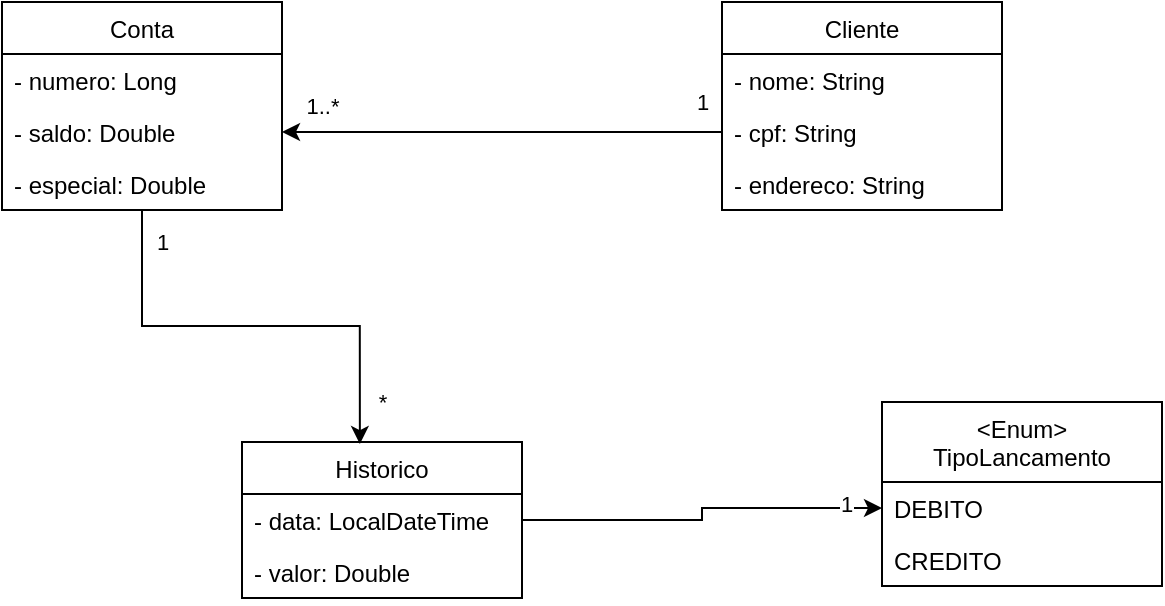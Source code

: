 <mxfile version="20.2.3" type="device"><diagram id="qBQKXytv3R4Vdk8r-7Jr" name="Página-1"><mxGraphModel dx="946" dy="622" grid="1" gridSize="10" guides="1" tooltips="1" connect="1" arrows="1" fold="1" page="1" pageScale="1" pageWidth="1169" pageHeight="827" math="0" shadow="0"><root><mxCell id="0"/><mxCell id="1" parent="0"/><mxCell id="lBVEH6V0IxjOJWdbwN3--1" value="Cliente" style="swimlane;fontStyle=0;childLayout=stackLayout;horizontal=1;startSize=26;fillColor=none;horizontalStack=0;resizeParent=1;resizeParentMax=0;resizeLast=0;collapsible=1;marginBottom=0;" vertex="1" parent="1"><mxGeometry x="650" y="140" width="140" height="104" as="geometry"/></mxCell><mxCell id="lBVEH6V0IxjOJWdbwN3--2" value="- nome: String" style="text;strokeColor=none;fillColor=none;align=left;verticalAlign=top;spacingLeft=4;spacingRight=4;overflow=hidden;rotatable=0;points=[[0,0.5],[1,0.5]];portConstraint=eastwest;" vertex="1" parent="lBVEH6V0IxjOJWdbwN3--1"><mxGeometry y="26" width="140" height="26" as="geometry"/></mxCell><mxCell id="lBVEH6V0IxjOJWdbwN3--3" value="- cpf: String" style="text;strokeColor=none;fillColor=none;align=left;verticalAlign=top;spacingLeft=4;spacingRight=4;overflow=hidden;rotatable=0;points=[[0,0.5],[1,0.5]];portConstraint=eastwest;" vertex="1" parent="lBVEH6V0IxjOJWdbwN3--1"><mxGeometry y="52" width="140" height="26" as="geometry"/></mxCell><mxCell id="lBVEH6V0IxjOJWdbwN3--4" value="- endereco: String" style="text;strokeColor=none;fillColor=none;align=left;verticalAlign=top;spacingLeft=4;spacingRight=4;overflow=hidden;rotatable=0;points=[[0,0.5],[1,0.5]];portConstraint=eastwest;" vertex="1" parent="lBVEH6V0IxjOJWdbwN3--1"><mxGeometry y="78" width="140" height="26" as="geometry"/></mxCell><mxCell id="lBVEH6V0IxjOJWdbwN3--20" style="edgeStyle=orthogonalEdgeStyle;rounded=0;orthogonalLoop=1;jettySize=auto;html=1;entryX=0.421;entryY=0.013;entryDx=0;entryDy=0;entryPerimeter=0;" edge="1" parent="1" source="lBVEH6V0IxjOJWdbwN3--5" target="lBVEH6V0IxjOJWdbwN3--9"><mxGeometry relative="1" as="geometry"/></mxCell><mxCell id="lBVEH6V0IxjOJWdbwN3--21" value="*" style="edgeLabel;html=1;align=center;verticalAlign=middle;resizable=0;points=[];" vertex="1" connectable="0" parent="lBVEH6V0IxjOJWdbwN3--20"><mxGeometry x="0.849" y="-1" relative="1" as="geometry"><mxPoint x="12" y="-4" as="offset"/></mxGeometry></mxCell><mxCell id="lBVEH6V0IxjOJWdbwN3--22" value="1" style="edgeLabel;html=1;align=center;verticalAlign=middle;resizable=0;points=[];" vertex="1" connectable="0" parent="lBVEH6V0IxjOJWdbwN3--20"><mxGeometry x="-0.858" y="2" relative="1" as="geometry"><mxPoint x="8" as="offset"/></mxGeometry></mxCell><mxCell id="lBVEH6V0IxjOJWdbwN3--5" value="Conta" style="swimlane;fontStyle=0;childLayout=stackLayout;horizontal=1;startSize=26;fillColor=none;horizontalStack=0;resizeParent=1;resizeParentMax=0;resizeLast=0;collapsible=1;marginBottom=0;" vertex="1" parent="1"><mxGeometry x="290" y="140" width="140" height="104" as="geometry"/></mxCell><mxCell id="lBVEH6V0IxjOJWdbwN3--6" value="- numero: Long" style="text;strokeColor=none;fillColor=none;align=left;verticalAlign=top;spacingLeft=4;spacingRight=4;overflow=hidden;rotatable=0;points=[[0,0.5],[1,0.5]];portConstraint=eastwest;" vertex="1" parent="lBVEH6V0IxjOJWdbwN3--5"><mxGeometry y="26" width="140" height="26" as="geometry"/></mxCell><mxCell id="lBVEH6V0IxjOJWdbwN3--7" value="- saldo: Double" style="text;strokeColor=none;fillColor=none;align=left;verticalAlign=top;spacingLeft=4;spacingRight=4;overflow=hidden;rotatable=0;points=[[0,0.5],[1,0.5]];portConstraint=eastwest;" vertex="1" parent="lBVEH6V0IxjOJWdbwN3--5"><mxGeometry y="52" width="140" height="26" as="geometry"/></mxCell><mxCell id="lBVEH6V0IxjOJWdbwN3--8" value="- especial: Double" style="text;strokeColor=none;fillColor=none;align=left;verticalAlign=top;spacingLeft=4;spacingRight=4;overflow=hidden;rotatable=0;points=[[0,0.5],[1,0.5]];portConstraint=eastwest;" vertex="1" parent="lBVEH6V0IxjOJWdbwN3--5"><mxGeometry y="78" width="140" height="26" as="geometry"/></mxCell><mxCell id="lBVEH6V0IxjOJWdbwN3--9" value="Historico" style="swimlane;fontStyle=0;childLayout=stackLayout;horizontal=1;startSize=26;fillColor=none;horizontalStack=0;resizeParent=1;resizeParentMax=0;resizeLast=0;collapsible=1;marginBottom=0;" vertex="1" parent="1"><mxGeometry x="410" y="360" width="140" height="78" as="geometry"/></mxCell><mxCell id="lBVEH6V0IxjOJWdbwN3--10" value="- data: LocalDateTime" style="text;strokeColor=none;fillColor=none;align=left;verticalAlign=top;spacingLeft=4;spacingRight=4;overflow=hidden;rotatable=0;points=[[0,0.5],[1,0.5]];portConstraint=eastwest;" vertex="1" parent="lBVEH6V0IxjOJWdbwN3--9"><mxGeometry y="26" width="140" height="26" as="geometry"/></mxCell><mxCell id="lBVEH6V0IxjOJWdbwN3--11" value="- valor: Double" style="text;strokeColor=none;fillColor=none;align=left;verticalAlign=top;spacingLeft=4;spacingRight=4;overflow=hidden;rotatable=0;points=[[0,0.5],[1,0.5]];portConstraint=eastwest;" vertex="1" parent="lBVEH6V0IxjOJWdbwN3--9"><mxGeometry y="52" width="140" height="26" as="geometry"/></mxCell><mxCell id="lBVEH6V0IxjOJWdbwN3--13" value="&lt;Enum&gt;&#10;TipoLancamento" style="swimlane;fontStyle=0;childLayout=stackLayout;horizontal=1;startSize=40;fillColor=none;horizontalStack=0;resizeParent=1;resizeParentMax=0;resizeLast=0;collapsible=1;marginBottom=0;" vertex="1" parent="1"><mxGeometry x="730" y="340" width="140" height="92" as="geometry"/></mxCell><mxCell id="lBVEH6V0IxjOJWdbwN3--14" value="DEBITO" style="text;strokeColor=none;fillColor=none;align=left;verticalAlign=top;spacingLeft=4;spacingRight=4;overflow=hidden;rotatable=0;points=[[0,0.5],[1,0.5]];portConstraint=eastwest;" vertex="1" parent="lBVEH6V0IxjOJWdbwN3--13"><mxGeometry y="40" width="140" height="26" as="geometry"/></mxCell><mxCell id="lBVEH6V0IxjOJWdbwN3--15" value="CREDITO" style="text;strokeColor=none;fillColor=none;align=left;verticalAlign=top;spacingLeft=4;spacingRight=4;overflow=hidden;rotatable=0;points=[[0,0.5],[1,0.5]];portConstraint=eastwest;" vertex="1" parent="lBVEH6V0IxjOJWdbwN3--13"><mxGeometry y="66" width="140" height="26" as="geometry"/></mxCell><mxCell id="lBVEH6V0IxjOJWdbwN3--17" style="edgeStyle=orthogonalEdgeStyle;rounded=0;orthogonalLoop=1;jettySize=auto;html=1;exitX=0;exitY=0.5;exitDx=0;exitDy=0;" edge="1" parent="1" source="lBVEH6V0IxjOJWdbwN3--3" target="lBVEH6V0IxjOJWdbwN3--7"><mxGeometry relative="1" as="geometry"/></mxCell><mxCell id="lBVEH6V0IxjOJWdbwN3--18" value="1..*" style="edgeLabel;html=1;align=center;verticalAlign=middle;resizable=0;points=[];" vertex="1" connectable="0" parent="lBVEH6V0IxjOJWdbwN3--17"><mxGeometry x="0.818" y="-2" relative="1" as="geometry"><mxPoint y="-11" as="offset"/></mxGeometry></mxCell><mxCell id="lBVEH6V0IxjOJWdbwN3--19" value="1" style="edgeLabel;html=1;align=center;verticalAlign=middle;resizable=0;points=[];" vertex="1" connectable="0" parent="lBVEH6V0IxjOJWdbwN3--17"><mxGeometry x="-0.927" relative="1" as="geometry"><mxPoint x="-2" y="-15" as="offset"/></mxGeometry></mxCell><mxCell id="lBVEH6V0IxjOJWdbwN3--23" style="edgeStyle=orthogonalEdgeStyle;rounded=0;orthogonalLoop=1;jettySize=auto;html=1;exitX=1;exitY=0.5;exitDx=0;exitDy=0;entryX=0;entryY=0.5;entryDx=0;entryDy=0;" edge="1" parent="1" source="lBVEH6V0IxjOJWdbwN3--10" target="lBVEH6V0IxjOJWdbwN3--14"><mxGeometry relative="1" as="geometry"/></mxCell><mxCell id="lBVEH6V0IxjOJWdbwN3--24" value="1" style="edgeLabel;html=1;align=center;verticalAlign=middle;resizable=0;points=[];" vertex="1" connectable="0" parent="lBVEH6V0IxjOJWdbwN3--23"><mxGeometry x="0.806" y="2" relative="1" as="geometry"><mxPoint as="offset"/></mxGeometry></mxCell></root></mxGraphModel></diagram></mxfile>